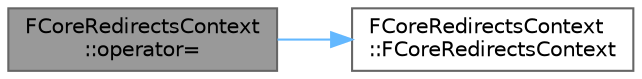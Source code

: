 digraph "FCoreRedirectsContext::operator="
{
 // INTERACTIVE_SVG=YES
 // LATEX_PDF_SIZE
  bgcolor="transparent";
  edge [fontname=Helvetica,fontsize=10,labelfontname=Helvetica,labelfontsize=10];
  node [fontname=Helvetica,fontsize=10,shape=box,height=0.2,width=0.4];
  rankdir="LR";
  Node1 [id="Node000001",label="FCoreRedirectsContext\l::operator=",height=0.2,width=0.4,color="gray40", fillcolor="grey60", style="filled", fontcolor="black",tooltip=" "];
  Node1 -> Node2 [id="edge1_Node000001_Node000002",color="steelblue1",style="solid",tooltip=" "];
  Node2 [id="Node000002",label="FCoreRedirectsContext\l::FCoreRedirectsContext",height=0.2,width=0.4,color="grey40", fillcolor="white", style="filled",URL="$db/de5/structFCoreRedirectsContext.html#a5e2068da62aa4c232cee37376dec37bb",tooltip="Creates a context with a debug context name."];
}
